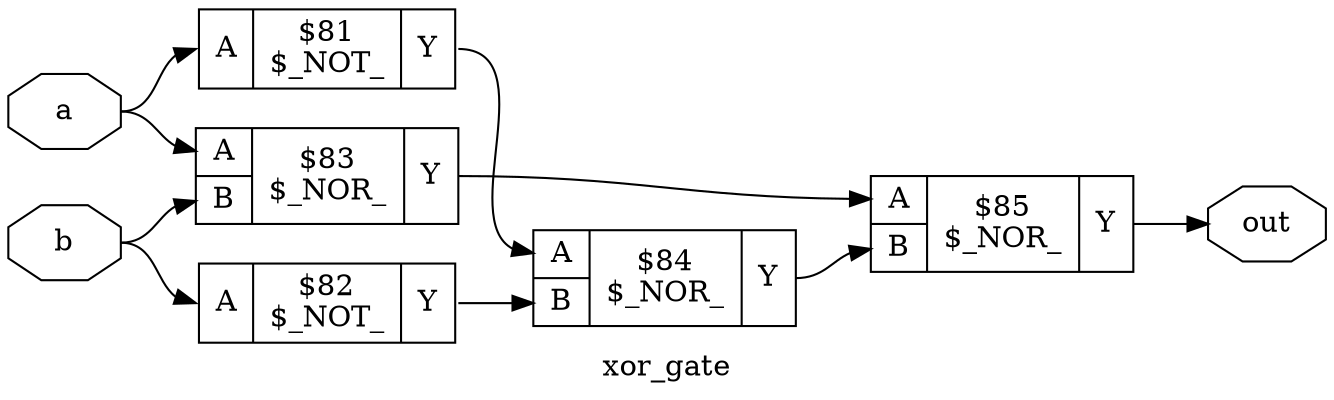 digraph "xor_gate" {
label="xor_gate";
rankdir="LR";
remincross=true;
n5 [ shape=octagon, label="a", color="black", fontcolor="black"];
n6 [ shape=octagon, label="b", color="black", fontcolor="black"];
n7 [ shape=octagon, label="out", color="black", fontcolor="black"];
c10 [ shape=record, label="{{<p8> A}|$81\n$_NOT_|{<p9> Y}}",  ];
c11 [ shape=record, label="{{<p8> A}|$82\n$_NOT_|{<p9> Y}}",  ];
c13 [ shape=record, label="{{<p8> A|<p12> B}|$83\n$_NOR_|{<p9> Y}}",  ];
c14 [ shape=record, label="{{<p8> A|<p12> B}|$84\n$_NOR_|{<p9> Y}}",  ];
c15 [ shape=record, label="{{<p8> A|<p12> B}|$85\n$_NOR_|{<p9> Y}}",  ];
c10:p9:e -> c14:p8:w [color="black", fontcolor="black", label=""];
c11:p9:e -> c14:p12:w [color="black", fontcolor="black", label=""];
c13:p9:e -> c15:p8:w [color="black", fontcolor="black", label=""];
c14:p9:e -> c15:p12:w [color="black", fontcolor="black", label=""];
n5:e -> c10:p8:w [color="black", fontcolor="black", label=""];
n5:e -> c13:p8:w [color="black", fontcolor="black", label=""];
n6:e -> c11:p8:w [color="black", fontcolor="black", label=""];
n6:e -> c13:p12:w [color="black", fontcolor="black", label=""];
c15:p9:e -> n7:w [color="black", fontcolor="black", label=""];
}
